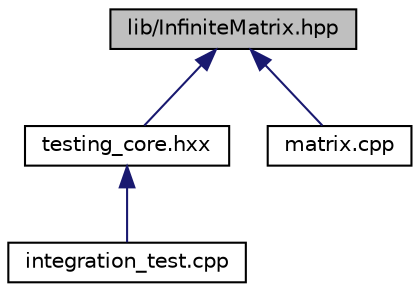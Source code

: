 digraph "lib/InfiniteMatrix.hpp"
{
  edge [fontname="Helvetica",fontsize="10",labelfontname="Helvetica",labelfontsize="10"];
  node [fontname="Helvetica",fontsize="10",shape=record];
  Node1 [label="lib/InfiniteMatrix.hpp",height=0.2,width=0.4,color="black", fillcolor="grey75", style="filled", fontcolor="black"];
  Node1 -> Node2 [dir="back",color="midnightblue",fontsize="10",style="solid",fontname="Helvetica"];
  Node2 [label="testing_core.hxx",height=0.2,width=0.4,color="black", fillcolor="white", style="filled",URL="$testing__core_8hxx.html"];
  Node2 -> Node3 [dir="back",color="midnightblue",fontsize="10",style="solid",fontname="Helvetica"];
  Node3 [label="integration_test.cpp",height=0.2,width=0.4,color="black", fillcolor="white", style="filled",URL="$integration__test_8cpp.html"];
  Node1 -> Node4 [dir="back",color="midnightblue",fontsize="10",style="solid",fontname="Helvetica"];
  Node4 [label="matrix.cpp",height=0.2,width=0.4,color="black", fillcolor="white", style="filled",URL="$matrix_8cpp.html"];
}
